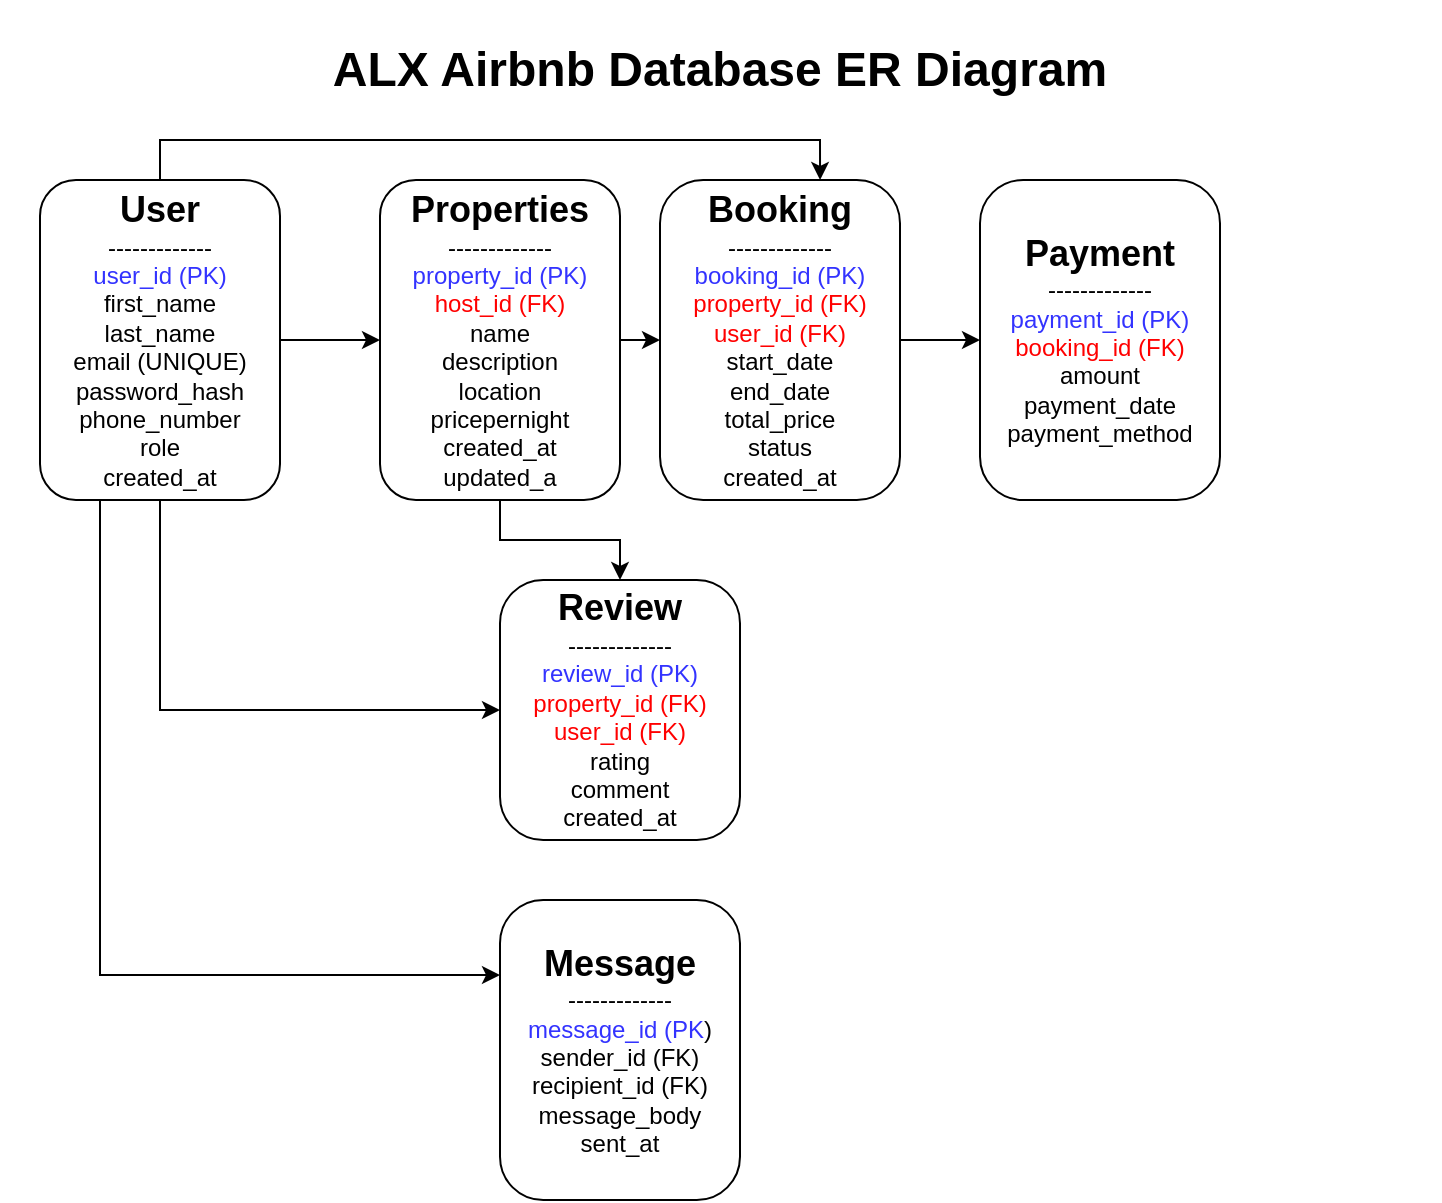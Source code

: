 <mxfile version="28.2.7">
  <diagram name="Page-1" id="2cW95Aaw8F3XUu_YPcVj">
    <mxGraphModel dx="872" dy="577" grid="1" gridSize="10" guides="1" tooltips="1" connect="1" arrows="1" fold="1" page="1" pageScale="1" pageWidth="850" pageHeight="1100" math="0" shadow="0">
      <root>
        <mxCell id="0" />
        <mxCell id="1" parent="0" />
        <mxCell id="nLjzUHx9w3R0jBtaQKZ0-15" style="edgeStyle=orthogonalEdgeStyle;rounded=0;orthogonalLoop=1;jettySize=auto;html=1;exitX=0.5;exitY=1;exitDx=0;exitDy=0;entryX=0;entryY=0.5;entryDx=0;entryDy=0;" edge="1" parent="1" source="nLjzUHx9w3R0jBtaQKZ0-2" target="nLjzUHx9w3R0jBtaQKZ0-7">
          <mxGeometry relative="1" as="geometry" />
        </mxCell>
        <mxCell id="nLjzUHx9w3R0jBtaQKZ0-16" style="edgeStyle=orthogonalEdgeStyle;rounded=0;orthogonalLoop=1;jettySize=auto;html=1;exitX=0.25;exitY=1;exitDx=0;exitDy=0;entryX=0;entryY=0.25;entryDx=0;entryDy=0;" edge="1" parent="1" source="nLjzUHx9w3R0jBtaQKZ0-2" target="nLjzUHx9w3R0jBtaQKZ0-8">
          <mxGeometry relative="1" as="geometry" />
        </mxCell>
        <mxCell id="nLjzUHx9w3R0jBtaQKZ0-24" style="edgeStyle=orthogonalEdgeStyle;rounded=0;orthogonalLoop=1;jettySize=auto;html=1;exitX=1;exitY=0.5;exitDx=0;exitDy=0;entryX=0;entryY=0.5;entryDx=0;entryDy=0;" edge="1" parent="1" source="nLjzUHx9w3R0jBtaQKZ0-2" target="nLjzUHx9w3R0jBtaQKZ0-4">
          <mxGeometry relative="1" as="geometry" />
        </mxCell>
        <mxCell id="nLjzUHx9w3R0jBtaQKZ0-2" value="&lt;b&gt;&lt;font style=&quot;font-size: 18px;&quot;&gt;User&lt;/font&gt;&lt;/b&gt;&lt;div&gt;-------------&lt;/div&gt;&lt;div&gt;&lt;div&gt;&lt;span style=&quot;background-color: rgb(255, 255, 255);&quot;&gt;&lt;font style=&quot;color: rgb(51, 51, 255);&quot;&gt;user_id (PK)&lt;/font&gt;&lt;/span&gt;&lt;/div&gt;&lt;div&gt;first_name&lt;/div&gt;&lt;div&gt;last_name&lt;/div&gt;&lt;div&gt;email (UNIQUE)&lt;/div&gt;&lt;div&gt;password_hash&lt;/div&gt;&lt;div&gt;phone_number&lt;/div&gt;&lt;div&gt;role&lt;/div&gt;&lt;div&gt;created_at&lt;/div&gt;&lt;/div&gt;" style="rounded=1;whiteSpace=wrap;html=1;" vertex="1" parent="1">
          <mxGeometry x="90" y="120" width="120" height="160" as="geometry" />
        </mxCell>
        <mxCell id="nLjzUHx9w3R0jBtaQKZ0-11" style="edgeStyle=orthogonalEdgeStyle;rounded=0;orthogonalLoop=1;jettySize=auto;html=1;exitX=1;exitY=0.5;exitDx=0;exitDy=0;entryX=0;entryY=0.5;entryDx=0;entryDy=0;" edge="1" parent="1" source="nLjzUHx9w3R0jBtaQKZ0-4" target="nLjzUHx9w3R0jBtaQKZ0-5">
          <mxGeometry relative="1" as="geometry" />
        </mxCell>
        <mxCell id="nLjzUHx9w3R0jBtaQKZ0-25" style="edgeStyle=orthogonalEdgeStyle;rounded=0;orthogonalLoop=1;jettySize=auto;html=1;exitX=0.5;exitY=1;exitDx=0;exitDy=0;entryX=0.5;entryY=0;entryDx=0;entryDy=0;" edge="1" parent="1" source="nLjzUHx9w3R0jBtaQKZ0-4" target="nLjzUHx9w3R0jBtaQKZ0-7">
          <mxGeometry relative="1" as="geometry" />
        </mxCell>
        <mxCell id="nLjzUHx9w3R0jBtaQKZ0-4" value="&lt;span style=&quot;font-size: 18px;&quot;&gt;&lt;b&gt;Properties&lt;/b&gt;&lt;/span&gt;&lt;br&gt;&lt;div&gt;-------------&lt;/div&gt;&lt;div&gt;&lt;div&gt;&lt;font style=&quot;color: rgb(51, 51, 255);&quot;&gt;property_id (PK)&lt;/font&gt;&lt;/div&gt;&lt;div&gt;&lt;font style=&quot;color: rgb(255, 0, 0);&quot;&gt;host_id (FK)&lt;/font&gt;&lt;/div&gt;&lt;div&gt;name&lt;/div&gt;&lt;div&gt;description&lt;/div&gt;&lt;div&gt;location&lt;/div&gt;&lt;div&gt;pricepernight&lt;/div&gt;&lt;div&gt;created_at&lt;/div&gt;&lt;div&gt;updated_a&lt;/div&gt;&lt;/div&gt;" style="rounded=1;whiteSpace=wrap;html=1;" vertex="1" parent="1">
          <mxGeometry x="260" y="120" width="120" height="160" as="geometry" />
        </mxCell>
        <mxCell id="nLjzUHx9w3R0jBtaQKZ0-13" style="edgeStyle=orthogonalEdgeStyle;rounded=0;orthogonalLoop=1;jettySize=auto;html=1;exitX=1;exitY=0.5;exitDx=0;exitDy=0;entryX=0;entryY=0.5;entryDx=0;entryDy=0;" edge="1" parent="1" source="nLjzUHx9w3R0jBtaQKZ0-5" target="nLjzUHx9w3R0jBtaQKZ0-6">
          <mxGeometry relative="1" as="geometry" />
        </mxCell>
        <mxCell id="nLjzUHx9w3R0jBtaQKZ0-5" value="&lt;span style=&quot;font-size: 18px;&quot;&gt;&lt;b&gt;Booking&lt;/b&gt;&lt;/span&gt;&lt;br&gt;&lt;div&gt;-------------&lt;/div&gt;&lt;div&gt;&lt;div&gt;&lt;font style=&quot;color: rgb(51, 51, 255);&quot;&gt;booking_id (PK)&lt;/font&gt;&lt;/div&gt;&lt;div&gt;&lt;font style=&quot;color: rgb(255, 0, 0);&quot;&gt;property_id (FK)&lt;/font&gt;&lt;/div&gt;&lt;div&gt;&lt;font style=&quot;color: rgb(255, 0, 0);&quot;&gt;user_id (FK)&lt;/font&gt;&lt;/div&gt;&lt;div&gt;start_date&lt;/div&gt;&lt;div&gt;end_date&lt;/div&gt;&lt;div&gt;total_price&lt;/div&gt;&lt;div&gt;status&lt;/div&gt;&lt;div&gt;created_at&lt;/div&gt;&lt;/div&gt;" style="rounded=1;whiteSpace=wrap;html=1;arcSize=18;" vertex="1" parent="1">
          <mxGeometry x="400" y="120" width="120" height="160" as="geometry" />
        </mxCell>
        <mxCell id="nLjzUHx9w3R0jBtaQKZ0-6" value="&lt;span style=&quot;font-size: 18px;&quot;&gt;&lt;b&gt;Payment&lt;/b&gt;&lt;/span&gt;&lt;br&gt;&lt;div&gt;-------------&lt;/div&gt;&lt;div&gt;&lt;div&gt;&lt;font style=&quot;color: rgb(51, 51, 255);&quot;&gt;payment_id (PK)&lt;/font&gt;&lt;/div&gt;&lt;div&gt;&lt;font style=&quot;color: rgb(255, 0, 0);&quot;&gt;booking_id (FK)&lt;/font&gt;&lt;/div&gt;&lt;div&gt;amount&lt;/div&gt;&lt;div&gt;payment_date&lt;/div&gt;&lt;div&gt;payment_method&lt;/div&gt;&lt;/div&gt;" style="rounded=1;whiteSpace=wrap;html=1;arcSize=18;" vertex="1" parent="1">
          <mxGeometry x="560" y="120" width="120" height="160" as="geometry" />
        </mxCell>
        <mxCell id="nLjzUHx9w3R0jBtaQKZ0-7" value="&lt;span style=&quot;font-size: 18px;&quot;&gt;&lt;b&gt;Review&lt;/b&gt;&lt;/span&gt;&lt;br&gt;&lt;div&gt;-------------&lt;/div&gt;&lt;div&gt;&lt;div&gt;&lt;font style=&quot;color: rgb(51, 51, 255);&quot;&gt;review_id (PK)&lt;/font&gt;&lt;/div&gt;&lt;div&gt;&lt;font style=&quot;color: rgb(255, 0, 0);&quot;&gt;property_id (FK)&lt;/font&gt;&lt;/div&gt;&lt;div&gt;&lt;font style=&quot;color: rgb(255, 0, 0);&quot;&gt;user_id (FK)&lt;/font&gt;&lt;/div&gt;&lt;div&gt;rating&lt;/div&gt;&lt;div&gt;comment&lt;/div&gt;&lt;div&gt;created_at&lt;/div&gt;&lt;/div&gt;" style="rounded=1;whiteSpace=wrap;html=1;arcSize=18;" vertex="1" parent="1">
          <mxGeometry x="320" y="320" width="120" height="130" as="geometry" />
        </mxCell>
        <mxCell id="nLjzUHx9w3R0jBtaQKZ0-8" value="&lt;span style=&quot;font-size: 18px;&quot;&gt;&lt;b&gt;Message&lt;/b&gt;&lt;/span&gt;&lt;br&gt;&lt;div&gt;-------------&lt;/div&gt;&lt;div&gt;&lt;div&gt;&lt;font style=&quot;color: rgb(51, 51, 255);&quot;&gt;message_id (PK&lt;/font&gt;)&lt;/div&gt;&lt;div&gt;sender_id (FK)&lt;/div&gt;&lt;div&gt;recipient_id (FK)&lt;/div&gt;&lt;div&gt;message_body&lt;/div&gt;&lt;div&gt;sent_at&lt;/div&gt;&lt;/div&gt;" style="rounded=1;whiteSpace=wrap;html=1;arcSize=18;" vertex="1" parent="1">
          <mxGeometry x="320" y="480" width="120" height="150" as="geometry" />
        </mxCell>
        <mxCell id="nLjzUHx9w3R0jBtaQKZ0-12" style="edgeStyle=orthogonalEdgeStyle;rounded=0;orthogonalLoop=1;jettySize=auto;html=1;exitX=0.5;exitY=0;exitDx=0;exitDy=0;entryX=0.667;entryY=0;entryDx=0;entryDy=0;entryPerimeter=0;" edge="1" parent="1" source="nLjzUHx9w3R0jBtaQKZ0-2" target="nLjzUHx9w3R0jBtaQKZ0-5">
          <mxGeometry relative="1" as="geometry" />
        </mxCell>
        <mxCell id="nLjzUHx9w3R0jBtaQKZ0-23" value="&lt;b&gt;&lt;font style=&quot;font-size: 24px;&quot;&gt;ALX Airbnb Database ER Diagram&lt;/font&gt;&lt;/b&gt;" style="text;html=1;whiteSpace=wrap;strokeColor=none;fillColor=none;align=center;verticalAlign=middle;rounded=0;" vertex="1" parent="1">
          <mxGeometry x="70" y="30" width="720" height="70" as="geometry" />
        </mxCell>
      </root>
    </mxGraphModel>
  </diagram>
</mxfile>
